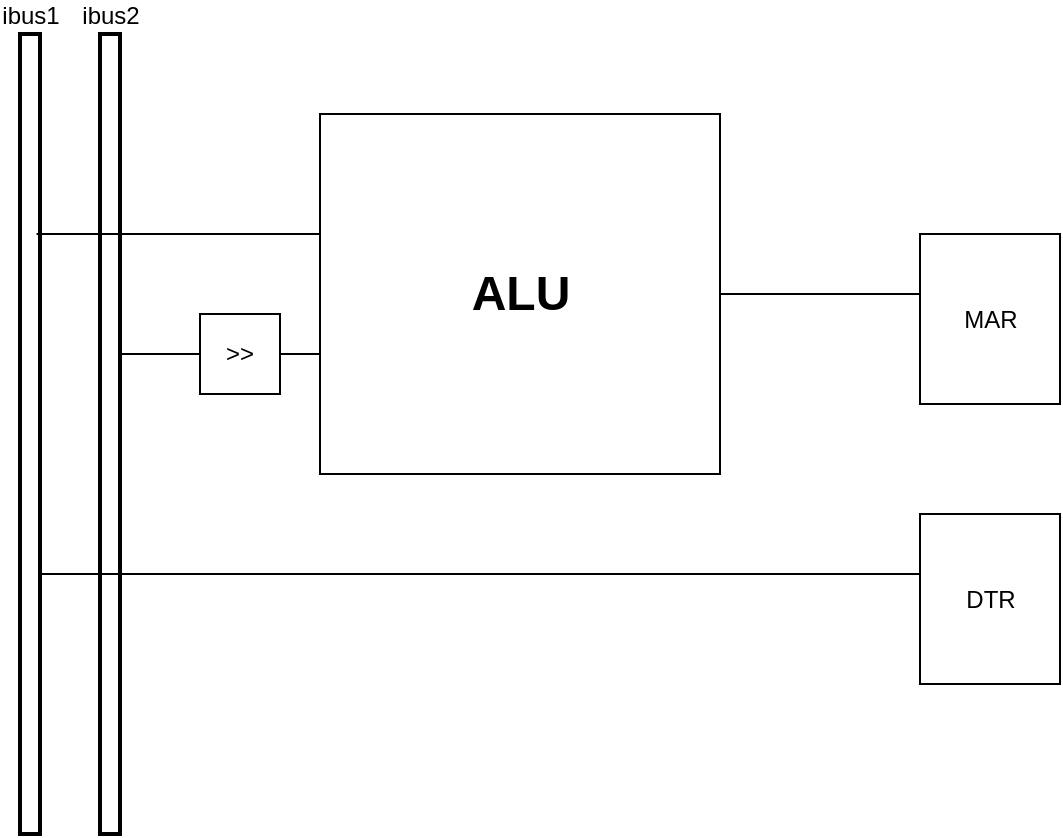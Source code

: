 <mxfile>
    <diagram id="WwBdTrYTK6zIjYzUn5IQ" name="Page-1">
        <mxGraphModel dx="1234" dy="596" grid="1" gridSize="10" guides="1" tooltips="1" connect="1" arrows="1" fold="1" page="1" pageScale="1" pageWidth="1100" pageHeight="850" math="0" shadow="0">
            <root>
                <mxCell id="0"/>
                <mxCell id="1" parent="0"/>
                <mxCell id="hDBzLIwy9cDqLTUBGruf-12" value="ibus1" style="shadow=0;dashed=0;align=center;html=1;strokeWidth=2;shape=mxgraph.rtl.abstract.bus;labelPosition=center;verticalLabelPosition=top;verticalAlign=bottom;left=1;right=1;" vertex="1" parent="1">
                    <mxGeometry x="350" y="120" width="10" height="400" as="geometry"/>
                </mxCell>
                <mxCell id="hDBzLIwy9cDqLTUBGruf-13" value="ibus2" style="shadow=0;dashed=0;align=center;html=1;strokeWidth=2;shape=mxgraph.rtl.abstract.bus;labelPosition=center;verticalLabelPosition=top;verticalAlign=bottom;left=1;fillOpacity=100;right=1;" vertex="1" parent="1">
                    <mxGeometry x="390" y="120" width="10" height="400" as="geometry"/>
                </mxCell>
                <mxCell id="bxzo1mmIA7tdyqfBcEZ9-12" style="edgeStyle=orthogonalEdgeStyle;rounded=0;orthogonalLoop=1;jettySize=auto;html=1;exitX=0;exitY=0;exitDx=200;exitDy=90;exitPerimeter=0;entryX=0;entryY=0;entryDx=0;entryDy=30;entryPerimeter=0;startSize=3;endArrow=none;endFill=0;endSize=3;" edge="1" parent="1" source="3siHAHuuuzyw0t9k6rWc-1" target="bxzo1mmIA7tdyqfBcEZ9-11">
                    <mxGeometry relative="1" as="geometry"/>
                </mxCell>
                <mxCell id="bxzo1mmIA7tdyqfBcEZ9-20" style="edgeStyle=orthogonalEdgeStyle;rounded=0;orthogonalLoop=1;jettySize=auto;html=1;exitX=0;exitY=0;exitDx=0;exitDy=60;exitPerimeter=0;entryX=0.829;entryY=0.25;entryDx=0;entryDy=0;entryPerimeter=0;startSize=3;endArrow=none;endFill=0;endSize=3;" edge="1" parent="1" source="3siHAHuuuzyw0t9k6rWc-1" target="hDBzLIwy9cDqLTUBGruf-12">
                    <mxGeometry relative="1" as="geometry"/>
                </mxCell>
                <mxCell id="3siHAHuuuzyw0t9k6rWc-1" value="&lt;h1&gt;ALU&lt;/h1&gt;" style="shadow=0;dashed=0;align=center;html=1;strokeWidth=1;shape=mxgraph.rtl.abstract.entity;container=1;collapsible=0;drawPins=1;left=ibus1:i,ibus2:i;right=obus:o;topArr=1,2,3,4;top=0;bottom=0;bottomArr=no pin:no,no pin:np,no pin:nopin,negated:n,negated:neg,negated:not;topRot=240;topAnchor=right;bottomRot=30;" vertex="1" parent="1">
                    <mxGeometry x="500" y="160" width="200" height="180" as="geometry"/>
                </mxCell>
                <mxCell id="bxzo1mmIA7tdyqfBcEZ9-7" style="edgeStyle=orthogonalEdgeStyle;rounded=0;orthogonalLoop=1;jettySize=auto;html=1;exitX=1;exitY=0.5;exitDx=0;exitDy=0;entryX=0;entryY=0;entryDx=0;entryDy=120;entryPerimeter=0;startSize=3;endArrow=none;endFill=0;endSize=3;" edge="1" parent="1" source="bxzo1mmIA7tdyqfBcEZ9-6" target="3siHAHuuuzyw0t9k6rWc-1">
                    <mxGeometry relative="1" as="geometry"/>
                </mxCell>
                <mxCell id="bxzo1mmIA7tdyqfBcEZ9-18" style="edgeStyle=orthogonalEdgeStyle;rounded=0;orthogonalLoop=1;jettySize=auto;html=1;exitX=0;exitY=0.5;exitDx=0;exitDy=0;entryX=1.008;entryY=0.399;entryDx=0;entryDy=0;entryPerimeter=0;startSize=3;endArrow=none;endFill=0;endSize=3;" edge="1" parent="1" source="bxzo1mmIA7tdyqfBcEZ9-6" target="hDBzLIwy9cDqLTUBGruf-13">
                    <mxGeometry relative="1" as="geometry"/>
                </mxCell>
                <mxCell id="bxzo1mmIA7tdyqfBcEZ9-6" value="&amp;gt;&amp;gt;" style="rounded=0;whiteSpace=wrap;html=1;" vertex="1" parent="1">
                    <mxGeometry x="440" y="260" width="40" height="40" as="geometry"/>
                </mxCell>
                <mxCell id="bxzo1mmIA7tdyqfBcEZ9-22" style="edgeStyle=orthogonalEdgeStyle;rounded=0;orthogonalLoop=1;jettySize=auto;html=1;exitX=0;exitY=0;exitDx=0;exitDy=30;exitPerimeter=0;entryX=1;entryY=0.675;entryDx=0;entryDy=0;entryPerimeter=0;startSize=3;endArrow=none;endFill=0;endSize=3;" edge="1" parent="1" source="bxzo1mmIA7tdyqfBcEZ9-9" target="hDBzLIwy9cDqLTUBGruf-12">
                    <mxGeometry relative="1" as="geometry"/>
                </mxCell>
                <mxCell id="bxzo1mmIA7tdyqfBcEZ9-9" value="DTR" style="shadow=0;dashed=0;align=center;html=1;strokeWidth=1;shape=mxgraph.rtl.abstract.entity;left=,:clk;right=,:np;top=0;bottom=0;drawPins=1;snapToPoint=1;resizable=1;editable=1;type_size=20;pinSnap=5;type=none;" vertex="1" parent="1">
                    <mxGeometry x="800" y="360" width="70" height="85" as="geometry"/>
                </mxCell>
                <mxCell id="bxzo1mmIA7tdyqfBcEZ9-11" value="MAR" style="shadow=0;dashed=0;align=center;html=1;strokeWidth=1;shape=mxgraph.rtl.abstract.entity;left=,:clk;right=,:np;top=0;bottom=0;drawPins=1;snapToPoint=1;resizable=1;editable=1;type_size=20;pinSnap=5;type=none;" vertex="1" parent="1">
                    <mxGeometry x="800" y="220" width="70" height="85" as="geometry"/>
                </mxCell>
            </root>
        </mxGraphModel>
    </diagram>
    <diagram id="2lOhchA_Wxp8vIDkjXhQ" name="Page-2">
        <mxGraphModel dx="1452" dy="701" grid="1" gridSize="10" guides="1" tooltips="1" connect="1" arrows="1" fold="1" page="1" pageScale="1" pageWidth="1100" pageHeight="850" math="0" shadow="0">
            <root>
                <mxCell id="Ck2iNTN8ku5DbHdCTUsc-0"/>
                <mxCell id="Ck2iNTN8ku5DbHdCTUsc-1" parent="Ck2iNTN8ku5DbHdCTUsc-0"/>
                <mxCell id="qZdFYRTr2D3AVEgDdYHS-0" value="&lt;h1&gt;r0-7&lt;/h1&gt;&lt;div&gt;Shared register bank&lt;/div&gt;" style="shadow=0;dashed=0;align=center;html=1;strokeWidth=1;shape=mxgraph.rtl.abstract.entity;container=1;collapsible=0;drawPins=1;left=0;right=dout1:o,dout2:o;topArr=1,2,3,4;top=0;bottom=0;bottomArr=no pin:no,no pin:np,no pin:nopin,negated:n,negated:neg,negated:not;topRot=240;topAnchor=right;bottomRot=30;" vertex="1" parent="Ck2iNTN8ku5DbHdCTUsc-1">
                    <mxGeometry x="80" y="180" width="170" height="100" as="geometry"/>
                </mxCell>
                <mxCell id="qZdFYRTr2D3AVEgDdYHS-1" value="&lt;h1&gt;r8-13 S&lt;/h1&gt;&lt;div&gt;Supervisor&lt;/div&gt;" style="shadow=0;dashed=0;align=center;html=1;strokeWidth=1;shape=mxgraph.rtl.abstract.entity;container=1;collapsible=0;drawPins=1;left=0;right=dout1:o,dout2:o;topArr=1,2,3,4;top=0;bottom=0;bottomArr=no pin:no,no pin:np,no pin:nopin,negated:n,negated:neg,negated:not;topRot=240;topAnchor=right;bottomRot=30;" vertex="1" parent="Ck2iNTN8ku5DbHdCTUsc-1">
                    <mxGeometry x="80" y="270" width="170" height="100" as="geometry"/>
                </mxCell>
                <mxCell id="qZdFYRTr2D3AVEgDdYHS-2" value="&lt;h1&gt;r8-13 I&lt;/h1&gt;&lt;div&gt;Interrupt&lt;/div&gt;" style="shadow=0;dashed=0;align=center;html=1;strokeWidth=1;shape=mxgraph.rtl.abstract.entity;container=1;collapsible=0;drawPins=1;left=0;right=dout1:o,dout2:o;topArr=1,2,3,4;top=0;bottom=0;bottomArr=no pin:no,no pin:np,no pin:nopin,negated:n,negated:neg,negated:not;topRot=240;topAnchor=right;bottomRot=30;" vertex="1" parent="Ck2iNTN8ku5DbHdCTUsc-1">
                    <mxGeometry x="80" y="360" width="170" height="100" as="geometry"/>
                </mxCell>
                <mxCell id="qZdFYRTr2D3AVEgDdYHS-3" value="&lt;h1&gt;Misc&lt;/h1&gt;" style="shadow=0;dashed=0;align=center;html=1;strokeWidth=1;shape=mxgraph.rtl.abstract.entity;container=1;collapsible=0;drawPins=1;left=0;right=pc:o,lr:o,mcr:o,flags:o;topArr=1,2,3,4;top=0;bottom=0;bottomArr=no pin:no,no pin:np,no pin:nopin,negated:n,negated:neg,negated:not;topRot=240;topAnchor=right;bottomRot=30;" vertex="1" parent="Ck2iNTN8ku5DbHdCTUsc-1">
                    <mxGeometry x="80" y="450" width="170" height="100" as="geometry"/>
                </mxCell>
                <mxCell id="qZdFYRTr2D3AVEgDdYHS-4" value="&lt;h1&gt;ALU&lt;/h1&gt;" style="shadow=0;dashed=0;align=center;html=1;strokeWidth=1;shape=mxgraph.rtl.abstract.entity;container=1;collapsible=0;drawPins=1;left=ibus1:i,ibus2:i;right=obus:o;topArr=1,2,3,4;top=0;bottom=0;bottomArr=no pin:no,no pin:np,no pin:nopin,negated:n,negated:neg,negated:not;topRot=240;topAnchor=right;bottomRot=30;" vertex="1" parent="Ck2iNTN8ku5DbHdCTUsc-1">
                    <mxGeometry x="400" y="280" width="170" height="120" as="geometry"/>
                </mxCell>
            </root>
        </mxGraphModel>
    </diagram>
</mxfile>